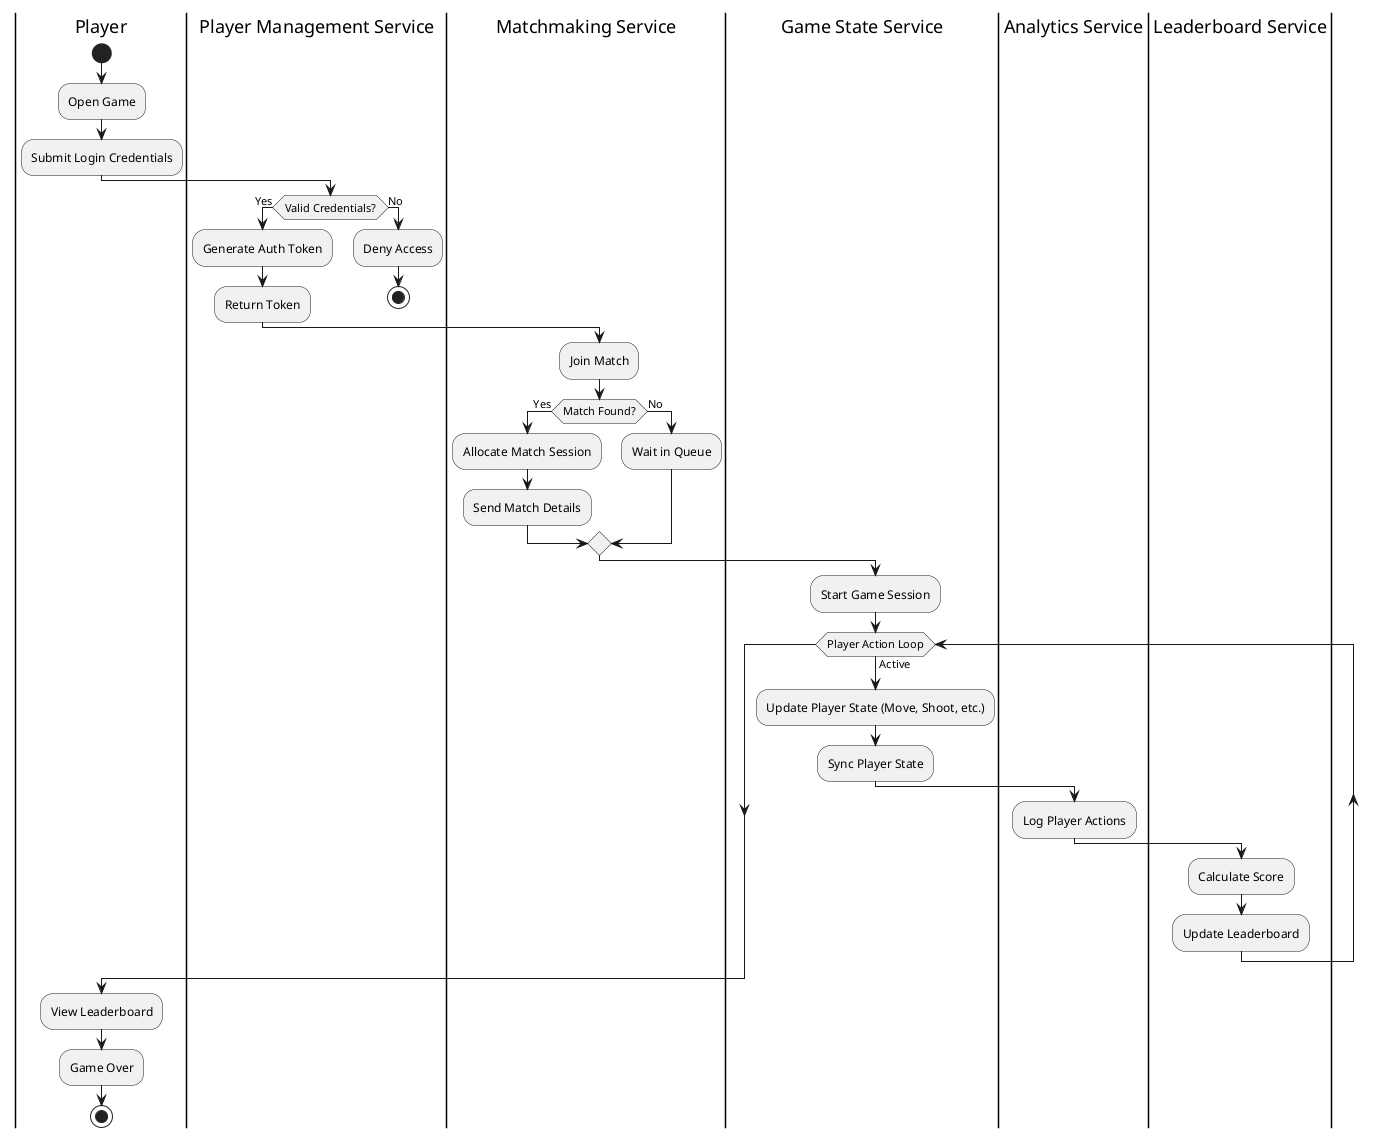 @startuml
|Player|
start
:Open Game;
:Submit Login Credentials;

|Player Management Service|
if (Valid Credentials?) then (Yes)
    :Generate Auth Token;
    :Return Token;
else (No)
    :Deny Access;
    stop
endif

|Matchmaking Service|
:Join Match;
if (Match Found?) then (Yes)
    :Allocate Match Session;
    :Send Match Details;
else (No)
    :Wait in Queue;
endif

|Game State Service|
:Start Game Session;
while (Player Action Loop) is (Active)
    :Update Player State (Move, Shoot, etc.);
    :Sync Player State;
    |Analytics Service|
    :Log Player Actions;
    |Leaderboard Service|
    :Calculate Score;
    :Update Leaderboard;
endwhile

|Player|
:View Leaderboard;
:Game Over;
stop
@enduml

